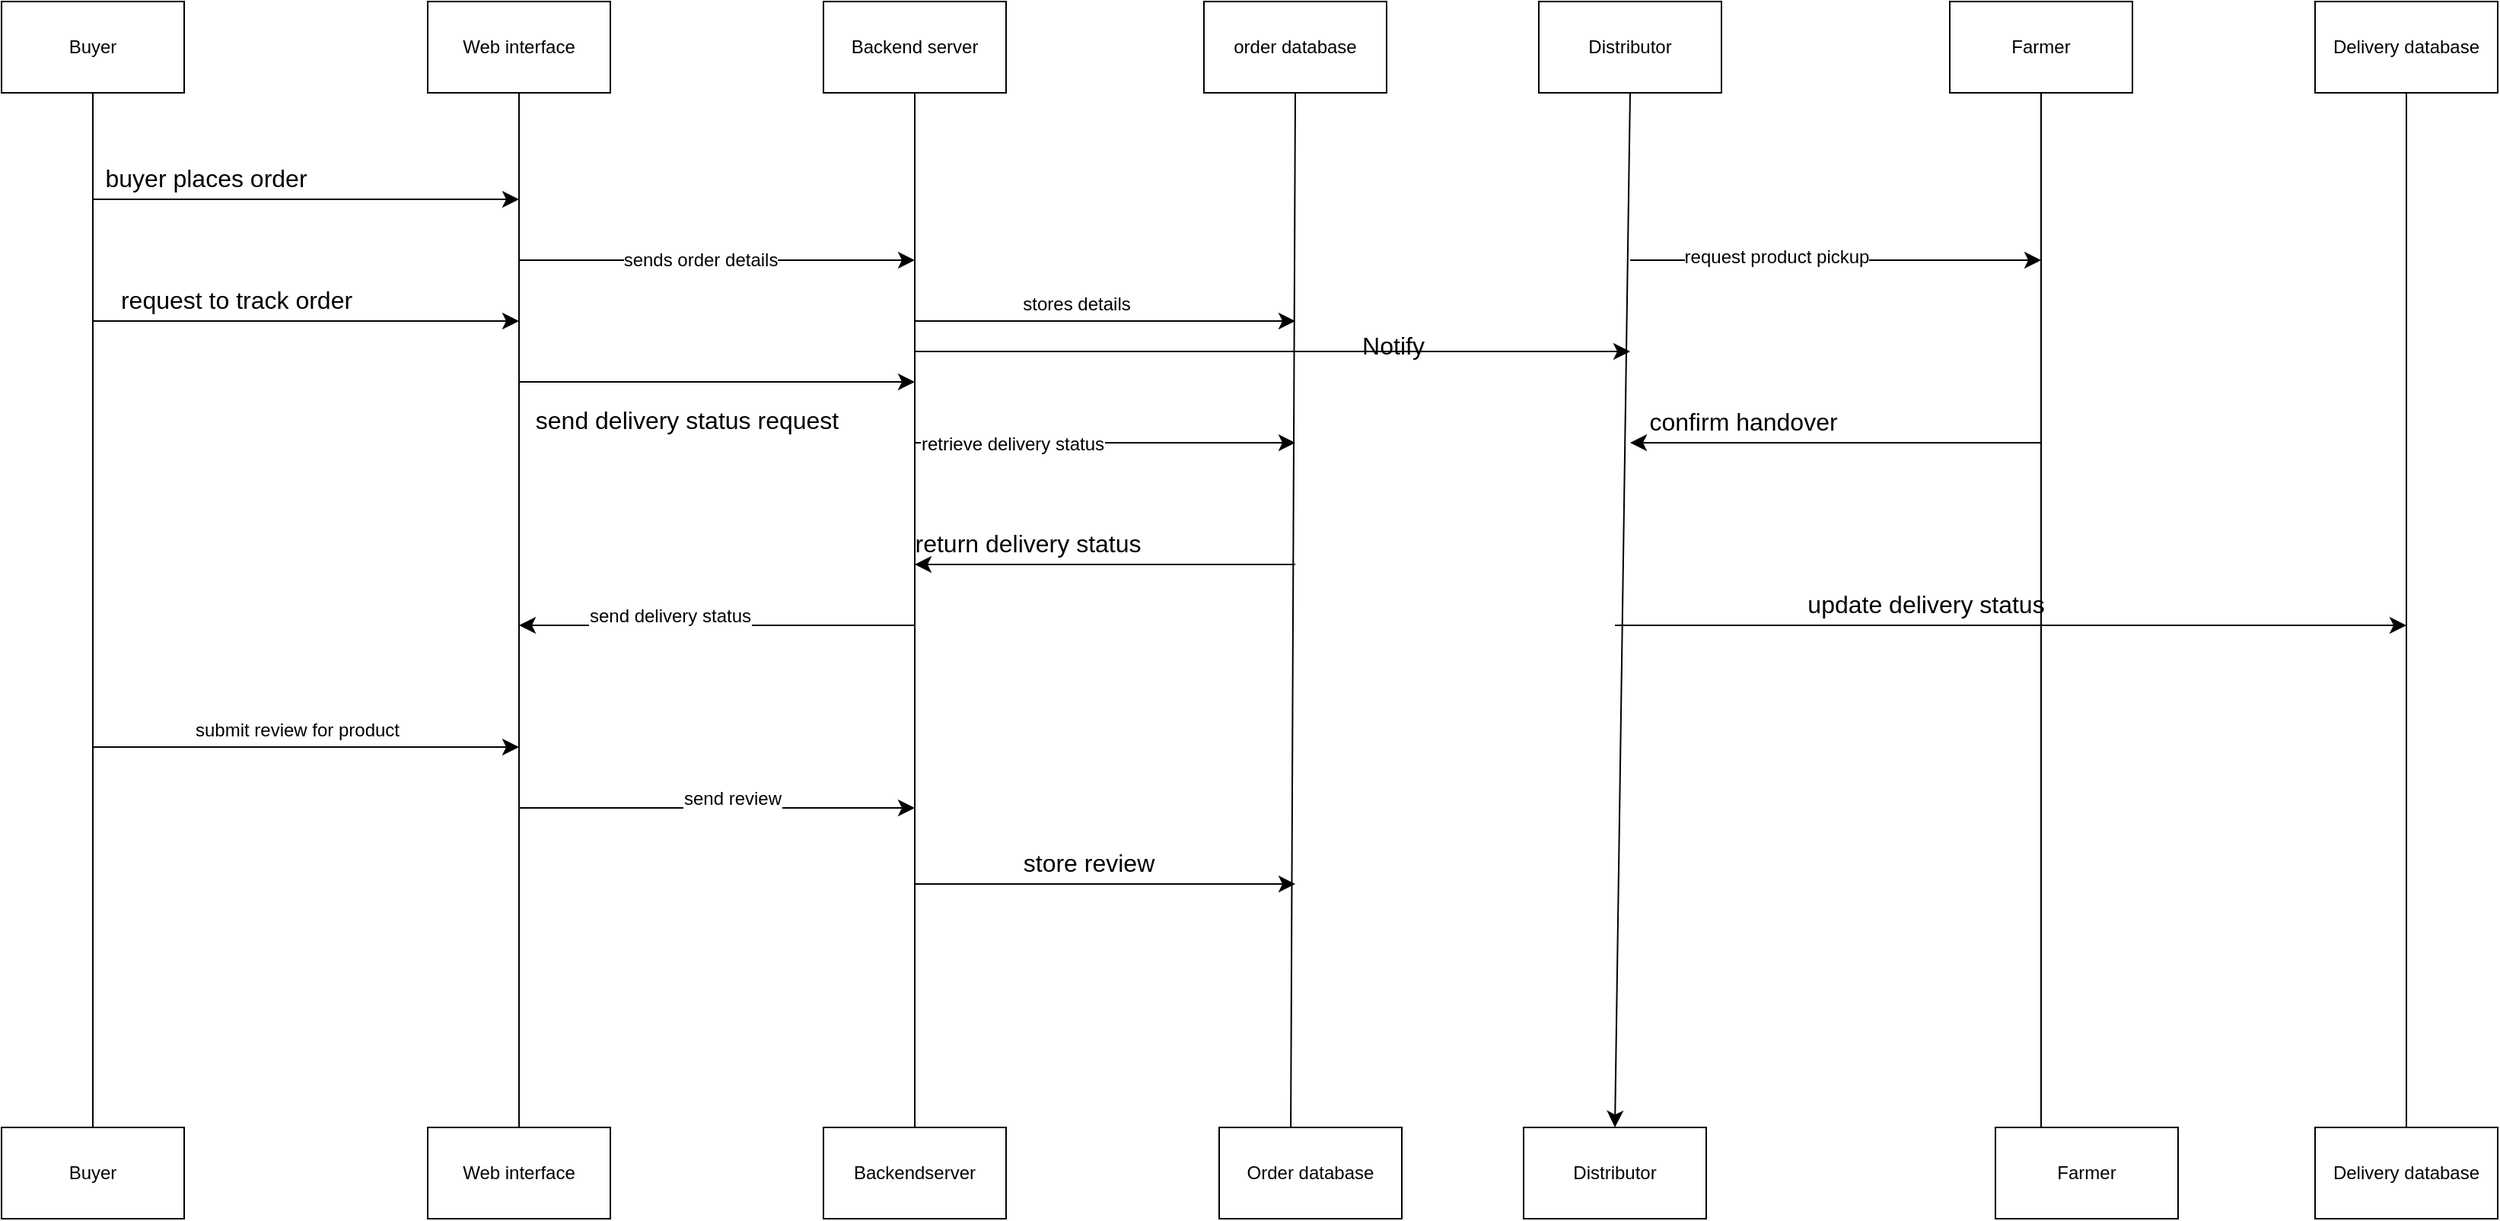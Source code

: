 <mxfile version="24.4.10" type="github">
  <diagram name="Page-1" id="2YBvvXClWsGukQMizWep">
    <mxGraphModel dx="603" dy="709" grid="1" gridSize="10" guides="1" tooltips="1" connect="1" arrows="1" fold="1" page="1" pageScale="1" pageWidth="850" pageHeight="1100" math="0" shadow="0">
      <root>
        <mxCell id="0" />
        <mxCell id="1" parent="0" />
        <mxCell id="xsa3WwK3oo9Z3I_wByr_-1" value="Buyer" style="rounded=0;whiteSpace=wrap;html=1;" vertex="1" parent="1">
          <mxGeometry x="110" y="190" width="120" height="60" as="geometry" />
        </mxCell>
        <mxCell id="xsa3WwK3oo9Z3I_wByr_-2" value="order database" style="rounded=0;whiteSpace=wrap;html=1;" vertex="1" parent="1">
          <mxGeometry x="900" y="190" width="120" height="60" as="geometry" />
        </mxCell>
        <mxCell id="xsa3WwK3oo9Z3I_wByr_-3" value="Backend server" style="rounded=0;whiteSpace=wrap;html=1;" vertex="1" parent="1">
          <mxGeometry x="650" y="190" width="120" height="60" as="geometry" />
        </mxCell>
        <mxCell id="xsa3WwK3oo9Z3I_wByr_-4" value="Web interface" style="rounded=0;whiteSpace=wrap;html=1;" vertex="1" parent="1">
          <mxGeometry x="390" y="190" width="120" height="60" as="geometry" />
        </mxCell>
        <mxCell id="xsa3WwK3oo9Z3I_wByr_-5" value="Order database" style="rounded=0;whiteSpace=wrap;html=1;" vertex="1" parent="1">
          <mxGeometry x="910" y="930" width="120" height="60" as="geometry" />
        </mxCell>
        <mxCell id="xsa3WwK3oo9Z3I_wByr_-6" value="Backendserver" style="rounded=0;whiteSpace=wrap;html=1;" vertex="1" parent="1">
          <mxGeometry x="650" y="930" width="120" height="60" as="geometry" />
        </mxCell>
        <mxCell id="xsa3WwK3oo9Z3I_wByr_-7" value="Web interface" style="rounded=0;whiteSpace=wrap;html=1;" vertex="1" parent="1">
          <mxGeometry x="390" y="930" width="120" height="60" as="geometry" />
        </mxCell>
        <mxCell id="xsa3WwK3oo9Z3I_wByr_-8" value="Buyer" style="rounded=0;whiteSpace=wrap;html=1;" vertex="1" parent="1">
          <mxGeometry x="110" y="930" width="120" height="60" as="geometry" />
        </mxCell>
        <mxCell id="xsa3WwK3oo9Z3I_wByr_-9" value="" style="endArrow=none;html=1;rounded=0;fontSize=12;startSize=8;endSize=8;curved=1;entryX=0.5;entryY=1;entryDx=0;entryDy=0;exitX=0.392;exitY=0.003;exitDx=0;exitDy=0;exitPerimeter=0;" edge="1" parent="1" source="xsa3WwK3oo9Z3I_wByr_-5" target="xsa3WwK3oo9Z3I_wByr_-2">
          <mxGeometry width="50" height="50" relative="1" as="geometry">
            <mxPoint x="700" y="500" as="sourcePoint" />
            <mxPoint x="750" y="450" as="targetPoint" />
          </mxGeometry>
        </mxCell>
        <mxCell id="xsa3WwK3oo9Z3I_wByr_-10" value="" style="endArrow=none;html=1;rounded=0;fontSize=12;startSize=8;endSize=8;curved=1;entryX=0.5;entryY=1;entryDx=0;entryDy=0;exitX=0.5;exitY=0;exitDx=0;exitDy=0;" edge="1" parent="1" source="xsa3WwK3oo9Z3I_wByr_-6" target="xsa3WwK3oo9Z3I_wByr_-3">
          <mxGeometry width="50" height="50" relative="1" as="geometry">
            <mxPoint x="700" y="500" as="sourcePoint" />
            <mxPoint x="750" y="450" as="targetPoint" />
          </mxGeometry>
        </mxCell>
        <mxCell id="xsa3WwK3oo9Z3I_wByr_-11" value="" style="endArrow=none;html=1;rounded=0;fontSize=12;startSize=8;endSize=8;curved=1;exitX=0.5;exitY=0;exitDx=0;exitDy=0;entryX=0.5;entryY=1;entryDx=0;entryDy=0;" edge="1" parent="1" source="xsa3WwK3oo9Z3I_wByr_-7" target="xsa3WwK3oo9Z3I_wByr_-4">
          <mxGeometry width="50" height="50" relative="1" as="geometry">
            <mxPoint x="700" y="500" as="sourcePoint" />
            <mxPoint x="750" y="450" as="targetPoint" />
          </mxGeometry>
        </mxCell>
        <mxCell id="xsa3WwK3oo9Z3I_wByr_-13" value="" style="endArrow=none;html=1;rounded=0;fontSize=12;startSize=8;endSize=8;curved=1;entryX=0.5;entryY=1;entryDx=0;entryDy=0;exitX=0.5;exitY=0;exitDx=0;exitDy=0;" edge="1" parent="1" source="xsa3WwK3oo9Z3I_wByr_-8" target="xsa3WwK3oo9Z3I_wByr_-1">
          <mxGeometry width="50" height="50" relative="1" as="geometry">
            <mxPoint x="440" y="580" as="sourcePoint" />
            <mxPoint x="490" y="530" as="targetPoint" />
          </mxGeometry>
        </mxCell>
        <mxCell id="xsa3WwK3oo9Z3I_wByr_-14" value="" style="endArrow=classic;html=1;rounded=0;fontSize=12;startSize=8;endSize=8;curved=1;" edge="1" parent="1">
          <mxGeometry width="50" height="50" relative="1" as="geometry">
            <mxPoint x="170" y="320" as="sourcePoint" />
            <mxPoint x="450" y="320" as="targetPoint" />
          </mxGeometry>
        </mxCell>
        <mxCell id="xsa3WwK3oo9Z3I_wByr_-15" value="buyer places order" style="text;html=1;align=center;verticalAlign=middle;resizable=0;points=[];autosize=1;strokeColor=none;fillColor=none;fontSize=16;" vertex="1" parent="1">
          <mxGeometry x="164" y="291" width="160" height="30" as="geometry" />
        </mxCell>
        <mxCell id="xsa3WwK3oo9Z3I_wByr_-16" value="" style="endArrow=classic;html=1;rounded=0;fontSize=12;startSize=8;endSize=8;curved=1;" edge="1" parent="1">
          <mxGeometry width="50" height="50" relative="1" as="geometry">
            <mxPoint x="450" y="360" as="sourcePoint" />
            <mxPoint x="710" y="360" as="targetPoint" />
          </mxGeometry>
        </mxCell>
        <mxCell id="xsa3WwK3oo9Z3I_wByr_-21" value="Text" style="edgeLabel;html=1;align=center;verticalAlign=middle;resizable=0;points=[];fontSize=12;" vertex="1" connectable="0" parent="xsa3WwK3oo9Z3I_wByr_-16">
          <mxGeometry x="-0.109" relative="1" as="geometry">
            <mxPoint x="-1" as="offset" />
          </mxGeometry>
        </mxCell>
        <mxCell id="xsa3WwK3oo9Z3I_wByr_-22" value="sends order details" style="edgeLabel;html=1;align=center;verticalAlign=middle;resizable=0;points=[];fontSize=12;" vertex="1" connectable="0" parent="xsa3WwK3oo9Z3I_wByr_-16">
          <mxGeometry x="-0.081" relative="1" as="geometry">
            <mxPoint x="-1" as="offset" />
          </mxGeometry>
        </mxCell>
        <mxCell id="xsa3WwK3oo9Z3I_wByr_-19" value="" style="endArrow=classic;html=1;rounded=0;fontSize=12;startSize=8;endSize=8;curved=1;" edge="1" parent="1">
          <mxGeometry width="50" height="50" relative="1" as="geometry">
            <mxPoint x="710" y="400" as="sourcePoint" />
            <mxPoint x="960" y="400" as="targetPoint" />
          </mxGeometry>
        </mxCell>
        <mxCell id="xsa3WwK3oo9Z3I_wByr_-20" value="stores details" style="edgeLabel;html=1;align=center;verticalAlign=middle;resizable=0;points=[];fontSize=12;" vertex="1" connectable="0" parent="xsa3WwK3oo9Z3I_wByr_-19">
          <mxGeometry x="-0.146" y="11" relative="1" as="geometry">
            <mxPoint x="-1" as="offset" />
          </mxGeometry>
        </mxCell>
        <mxCell id="xsa3WwK3oo9Z3I_wByr_-23" value="" style="endArrow=classic;html=1;rounded=0;fontSize=12;startSize=8;endSize=8;curved=1;" edge="1" parent="1">
          <mxGeometry width="50" height="50" relative="1" as="geometry">
            <mxPoint x="170" y="400" as="sourcePoint" />
            <mxPoint x="450" y="400" as="targetPoint" />
          </mxGeometry>
        </mxCell>
        <mxCell id="xsa3WwK3oo9Z3I_wByr_-24" value="" style="endArrow=classic;html=1;rounded=0;fontSize=12;startSize=8;endSize=8;curved=1;" edge="1" parent="1">
          <mxGeometry width="50" height="50" relative="1" as="geometry">
            <mxPoint x="450" y="440" as="sourcePoint" />
            <mxPoint x="710" y="440" as="targetPoint" />
            <Array as="points">
              <mxPoint x="580" y="440" />
            </Array>
          </mxGeometry>
        </mxCell>
        <mxCell id="xsa3WwK3oo9Z3I_wByr_-25" value="" style="endArrow=classic;html=1;rounded=0;fontSize=12;startSize=8;endSize=8;curved=1;" edge="1" parent="1">
          <mxGeometry width="50" height="50" relative="1" as="geometry">
            <mxPoint x="710" y="480" as="sourcePoint" />
            <mxPoint x="960" y="480" as="targetPoint" />
          </mxGeometry>
        </mxCell>
        <mxCell id="xsa3WwK3oo9Z3I_wByr_-31" value="retrieve delivery status" style="edgeLabel;html=1;align=center;verticalAlign=middle;resizable=0;points=[];fontSize=12;" vertex="1" connectable="0" parent="xsa3WwK3oo9Z3I_wByr_-25">
          <mxGeometry x="-0.491" y="-1" relative="1" as="geometry">
            <mxPoint as="offset" />
          </mxGeometry>
        </mxCell>
        <mxCell id="xsa3WwK3oo9Z3I_wByr_-26" value="" style="endArrow=classic;html=1;rounded=0;fontSize=12;startSize=8;endSize=8;curved=1;" edge="1" parent="1">
          <mxGeometry width="50" height="50" relative="1" as="geometry">
            <mxPoint x="960" y="560" as="sourcePoint" />
            <mxPoint x="710" y="560" as="targetPoint" />
          </mxGeometry>
        </mxCell>
        <mxCell id="xsa3WwK3oo9Z3I_wByr_-27" value="" style="endArrow=classic;html=1;rounded=0;fontSize=12;startSize=8;endSize=8;curved=1;" edge="1" parent="1">
          <mxGeometry width="50" height="50" relative="1" as="geometry">
            <mxPoint x="710" y="600" as="sourcePoint" />
            <mxPoint x="450" y="600" as="targetPoint" />
          </mxGeometry>
        </mxCell>
        <mxCell id="xsa3WwK3oo9Z3I_wByr_-33" value="send delivery status" style="edgeLabel;html=1;align=center;verticalAlign=middle;resizable=0;points=[];fontSize=12;" vertex="1" connectable="0" parent="xsa3WwK3oo9Z3I_wByr_-27">
          <mxGeometry x="0.244" y="-6" relative="1" as="geometry">
            <mxPoint as="offset" />
          </mxGeometry>
        </mxCell>
        <mxCell id="xsa3WwK3oo9Z3I_wByr_-28" value="request to track order" style="text;html=1;align=center;verticalAlign=middle;resizable=0;points=[];autosize=1;strokeColor=none;fillColor=none;fontSize=16;" vertex="1" parent="1">
          <mxGeometry x="174" y="371" width="180" height="30" as="geometry" />
        </mxCell>
        <mxCell id="xsa3WwK3oo9Z3I_wByr_-30" value="send delivery status request" style="text;html=1;align=center;verticalAlign=middle;resizable=0;points=[];autosize=1;strokeColor=none;fillColor=none;fontSize=16;" vertex="1" parent="1">
          <mxGeometry x="450" y="450" width="220" height="30" as="geometry" />
        </mxCell>
        <mxCell id="xsa3WwK3oo9Z3I_wByr_-32" value="return delivery status" style="text;html=1;align=center;verticalAlign=middle;resizable=0;points=[];autosize=1;strokeColor=none;fillColor=none;fontSize=16;" vertex="1" parent="1">
          <mxGeometry x="699" y="531" width="170" height="30" as="geometry" />
        </mxCell>
        <mxCell id="xsa3WwK3oo9Z3I_wByr_-39" value="Distributor" style="rounded=0;whiteSpace=wrap;html=1;" vertex="1" parent="1">
          <mxGeometry x="1120" y="190" width="120" height="60" as="geometry" />
        </mxCell>
        <mxCell id="xsa3WwK3oo9Z3I_wByr_-40" value="Distributor" style="rounded=0;whiteSpace=wrap;html=1;" vertex="1" parent="1">
          <mxGeometry x="1110" y="930" width="120" height="60" as="geometry" />
        </mxCell>
        <mxCell id="xsa3WwK3oo9Z3I_wByr_-41" value="" style="endArrow=classic;html=1;rounded=0;fontSize=12;startSize=8;endSize=8;curved=1;entryX=0.5;entryY=0;entryDx=0;entryDy=0;exitX=0.5;exitY=1;exitDx=0;exitDy=0;" edge="1" parent="1" source="xsa3WwK3oo9Z3I_wByr_-39" target="xsa3WwK3oo9Z3I_wByr_-40">
          <mxGeometry width="50" height="50" relative="1" as="geometry">
            <mxPoint x="1050" y="540" as="sourcePoint" />
            <mxPoint x="1100" y="490" as="targetPoint" />
          </mxGeometry>
        </mxCell>
        <mxCell id="xsa3WwK3oo9Z3I_wByr_-42" value="" style="endArrow=classic;html=1;rounded=0;fontSize=12;startSize=8;endSize=8;curved=1;" edge="1" parent="1">
          <mxGeometry width="50" height="50" relative="1" as="geometry">
            <mxPoint x="710" y="420" as="sourcePoint" />
            <mxPoint x="1180" y="420" as="targetPoint" />
          </mxGeometry>
        </mxCell>
        <mxCell id="xsa3WwK3oo9Z3I_wByr_-43" value="Notify" style="text;html=1;align=center;verticalAlign=middle;resizable=0;points=[];autosize=1;strokeColor=none;fillColor=none;fontSize=16;" vertex="1" parent="1">
          <mxGeometry x="994" y="401" width="60" height="30" as="geometry" />
        </mxCell>
        <mxCell id="xsa3WwK3oo9Z3I_wByr_-44" value="Delivery database" style="rounded=0;whiteSpace=wrap;html=1;" vertex="1" parent="1">
          <mxGeometry x="1630" y="930" width="120" height="60" as="geometry" />
        </mxCell>
        <mxCell id="xsa3WwK3oo9Z3I_wByr_-45" value="Farmer" style="rounded=0;whiteSpace=wrap;html=1;" vertex="1" parent="1">
          <mxGeometry x="1420" y="930" width="120" height="60" as="geometry" />
        </mxCell>
        <mxCell id="xsa3WwK3oo9Z3I_wByr_-48" value="Delivery database" style="rounded=0;whiteSpace=wrap;html=1;" vertex="1" parent="1">
          <mxGeometry x="1630" y="190" width="120" height="60" as="geometry" />
        </mxCell>
        <mxCell id="xsa3WwK3oo9Z3I_wByr_-49" value="Farmer" style="rounded=0;whiteSpace=wrap;html=1;" vertex="1" parent="1">
          <mxGeometry x="1390" y="190" width="120" height="60" as="geometry" />
        </mxCell>
        <mxCell id="xsa3WwK3oo9Z3I_wByr_-51" value="" style="endArrow=none;html=1;rounded=0;fontSize=12;startSize=8;endSize=8;curved=1;entryX=0.5;entryY=1;entryDx=0;entryDy=0;exitX=0.25;exitY=0;exitDx=0;exitDy=0;" edge="1" parent="1" source="xsa3WwK3oo9Z3I_wByr_-45" target="xsa3WwK3oo9Z3I_wByr_-49">
          <mxGeometry width="50" height="50" relative="1" as="geometry">
            <mxPoint x="1500" y="460" as="sourcePoint" />
            <mxPoint x="1550" y="410" as="targetPoint" />
          </mxGeometry>
        </mxCell>
        <mxCell id="xsa3WwK3oo9Z3I_wByr_-52" value="" style="endArrow=none;html=1;rounded=0;fontSize=12;startSize=8;endSize=8;curved=1;entryX=0.5;entryY=1;entryDx=0;entryDy=0;exitX=0.5;exitY=0;exitDx=0;exitDy=0;" edge="1" parent="1" source="xsa3WwK3oo9Z3I_wByr_-44" target="xsa3WwK3oo9Z3I_wByr_-48">
          <mxGeometry width="50" height="50" relative="1" as="geometry">
            <mxPoint x="1480" y="640" as="sourcePoint" />
            <mxPoint x="1530" y="590" as="targetPoint" />
          </mxGeometry>
        </mxCell>
        <mxCell id="xsa3WwK3oo9Z3I_wByr_-53" value="" style="endArrow=classic;html=1;rounded=0;fontSize=12;startSize=8;endSize=8;curved=1;" edge="1" parent="1">
          <mxGeometry width="50" height="50" relative="1" as="geometry">
            <mxPoint x="1180" y="360" as="sourcePoint" />
            <mxPoint x="1450" y="360" as="targetPoint" />
          </mxGeometry>
        </mxCell>
        <mxCell id="xsa3WwK3oo9Z3I_wByr_-56" value="request product pickup" style="edgeLabel;html=1;align=center;verticalAlign=middle;resizable=0;points=[];fontSize=12;" vertex="1" connectable="0" parent="xsa3WwK3oo9Z3I_wByr_-53">
          <mxGeometry x="-0.293" y="2" relative="1" as="geometry">
            <mxPoint as="offset" />
          </mxGeometry>
        </mxCell>
        <mxCell id="xsa3WwK3oo9Z3I_wByr_-54" value="" style="endArrow=classic;html=1;rounded=0;fontSize=12;startSize=8;endSize=8;curved=1;" edge="1" parent="1">
          <mxGeometry width="50" height="50" relative="1" as="geometry">
            <mxPoint x="1450" y="480" as="sourcePoint" />
            <mxPoint x="1180" y="480" as="targetPoint" />
          </mxGeometry>
        </mxCell>
        <mxCell id="xsa3WwK3oo9Z3I_wByr_-55" value="" style="endArrow=classic;html=1;rounded=0;fontSize=12;startSize=8;endSize=8;curved=1;" edge="1" parent="1">
          <mxGeometry width="50" height="50" relative="1" as="geometry">
            <mxPoint x="1170" y="600" as="sourcePoint" />
            <mxPoint x="1690" y="600" as="targetPoint" />
          </mxGeometry>
        </mxCell>
        <mxCell id="xsa3WwK3oo9Z3I_wByr_-57" value="confirm handover" style="text;html=1;align=center;verticalAlign=middle;resizable=0;points=[];autosize=1;strokeColor=none;fillColor=none;fontSize=16;" vertex="1" parent="1">
          <mxGeometry x="1179" y="451" width="150" height="30" as="geometry" />
        </mxCell>
        <mxCell id="xsa3WwK3oo9Z3I_wByr_-58" value="update delivery status" style="text;html=1;align=center;verticalAlign=middle;resizable=0;points=[];autosize=1;strokeColor=none;fillColor=none;fontSize=16;" vertex="1" parent="1">
          <mxGeometry x="1284" y="571" width="180" height="30" as="geometry" />
        </mxCell>
        <mxCell id="xsa3WwK3oo9Z3I_wByr_-59" value="" style="endArrow=classic;html=1;rounded=0;fontSize=12;startSize=8;endSize=8;curved=1;" edge="1" parent="1">
          <mxGeometry width="50" height="50" relative="1" as="geometry">
            <mxPoint x="170" y="680" as="sourcePoint" />
            <mxPoint x="450" y="680" as="targetPoint" />
          </mxGeometry>
        </mxCell>
        <mxCell id="xsa3WwK3oo9Z3I_wByr_-60" value="submit review for product" style="edgeLabel;html=1;align=center;verticalAlign=middle;resizable=0;points=[];fontSize=12;" vertex="1" connectable="0" parent="xsa3WwK3oo9Z3I_wByr_-59">
          <mxGeometry x="-0.042" y="11" relative="1" as="geometry">
            <mxPoint as="offset" />
          </mxGeometry>
        </mxCell>
        <mxCell id="xsa3WwK3oo9Z3I_wByr_-61" value="" style="endArrow=classic;html=1;rounded=0;fontSize=12;startSize=8;endSize=8;curved=1;" edge="1" parent="1">
          <mxGeometry width="50" height="50" relative="1" as="geometry">
            <mxPoint x="450" y="720" as="sourcePoint" />
            <mxPoint x="710" y="720" as="targetPoint" />
          </mxGeometry>
        </mxCell>
        <mxCell id="xsa3WwK3oo9Z3I_wByr_-62" value="send review" style="edgeLabel;html=1;align=center;verticalAlign=middle;resizable=0;points=[];fontSize=12;" vertex="1" connectable="0" parent="xsa3WwK3oo9Z3I_wByr_-61">
          <mxGeometry x="0.083" y="6" relative="1" as="geometry">
            <mxPoint x="-1" as="offset" />
          </mxGeometry>
        </mxCell>
        <mxCell id="xsa3WwK3oo9Z3I_wByr_-63" value="" style="endArrow=classic;html=1;rounded=0;fontSize=12;startSize=8;endSize=8;curved=1;" edge="1" parent="1">
          <mxGeometry width="50" height="50" relative="1" as="geometry">
            <mxPoint x="710" y="770" as="sourcePoint" />
            <mxPoint x="960" y="770" as="targetPoint" />
          </mxGeometry>
        </mxCell>
        <mxCell id="xsa3WwK3oo9Z3I_wByr_-65" value="store review" style="text;html=1;align=center;verticalAlign=middle;resizable=0;points=[];autosize=1;strokeColor=none;fillColor=none;fontSize=16;" vertex="1" parent="1">
          <mxGeometry x="769" y="741" width="110" height="30" as="geometry" />
        </mxCell>
      </root>
    </mxGraphModel>
  </diagram>
</mxfile>
